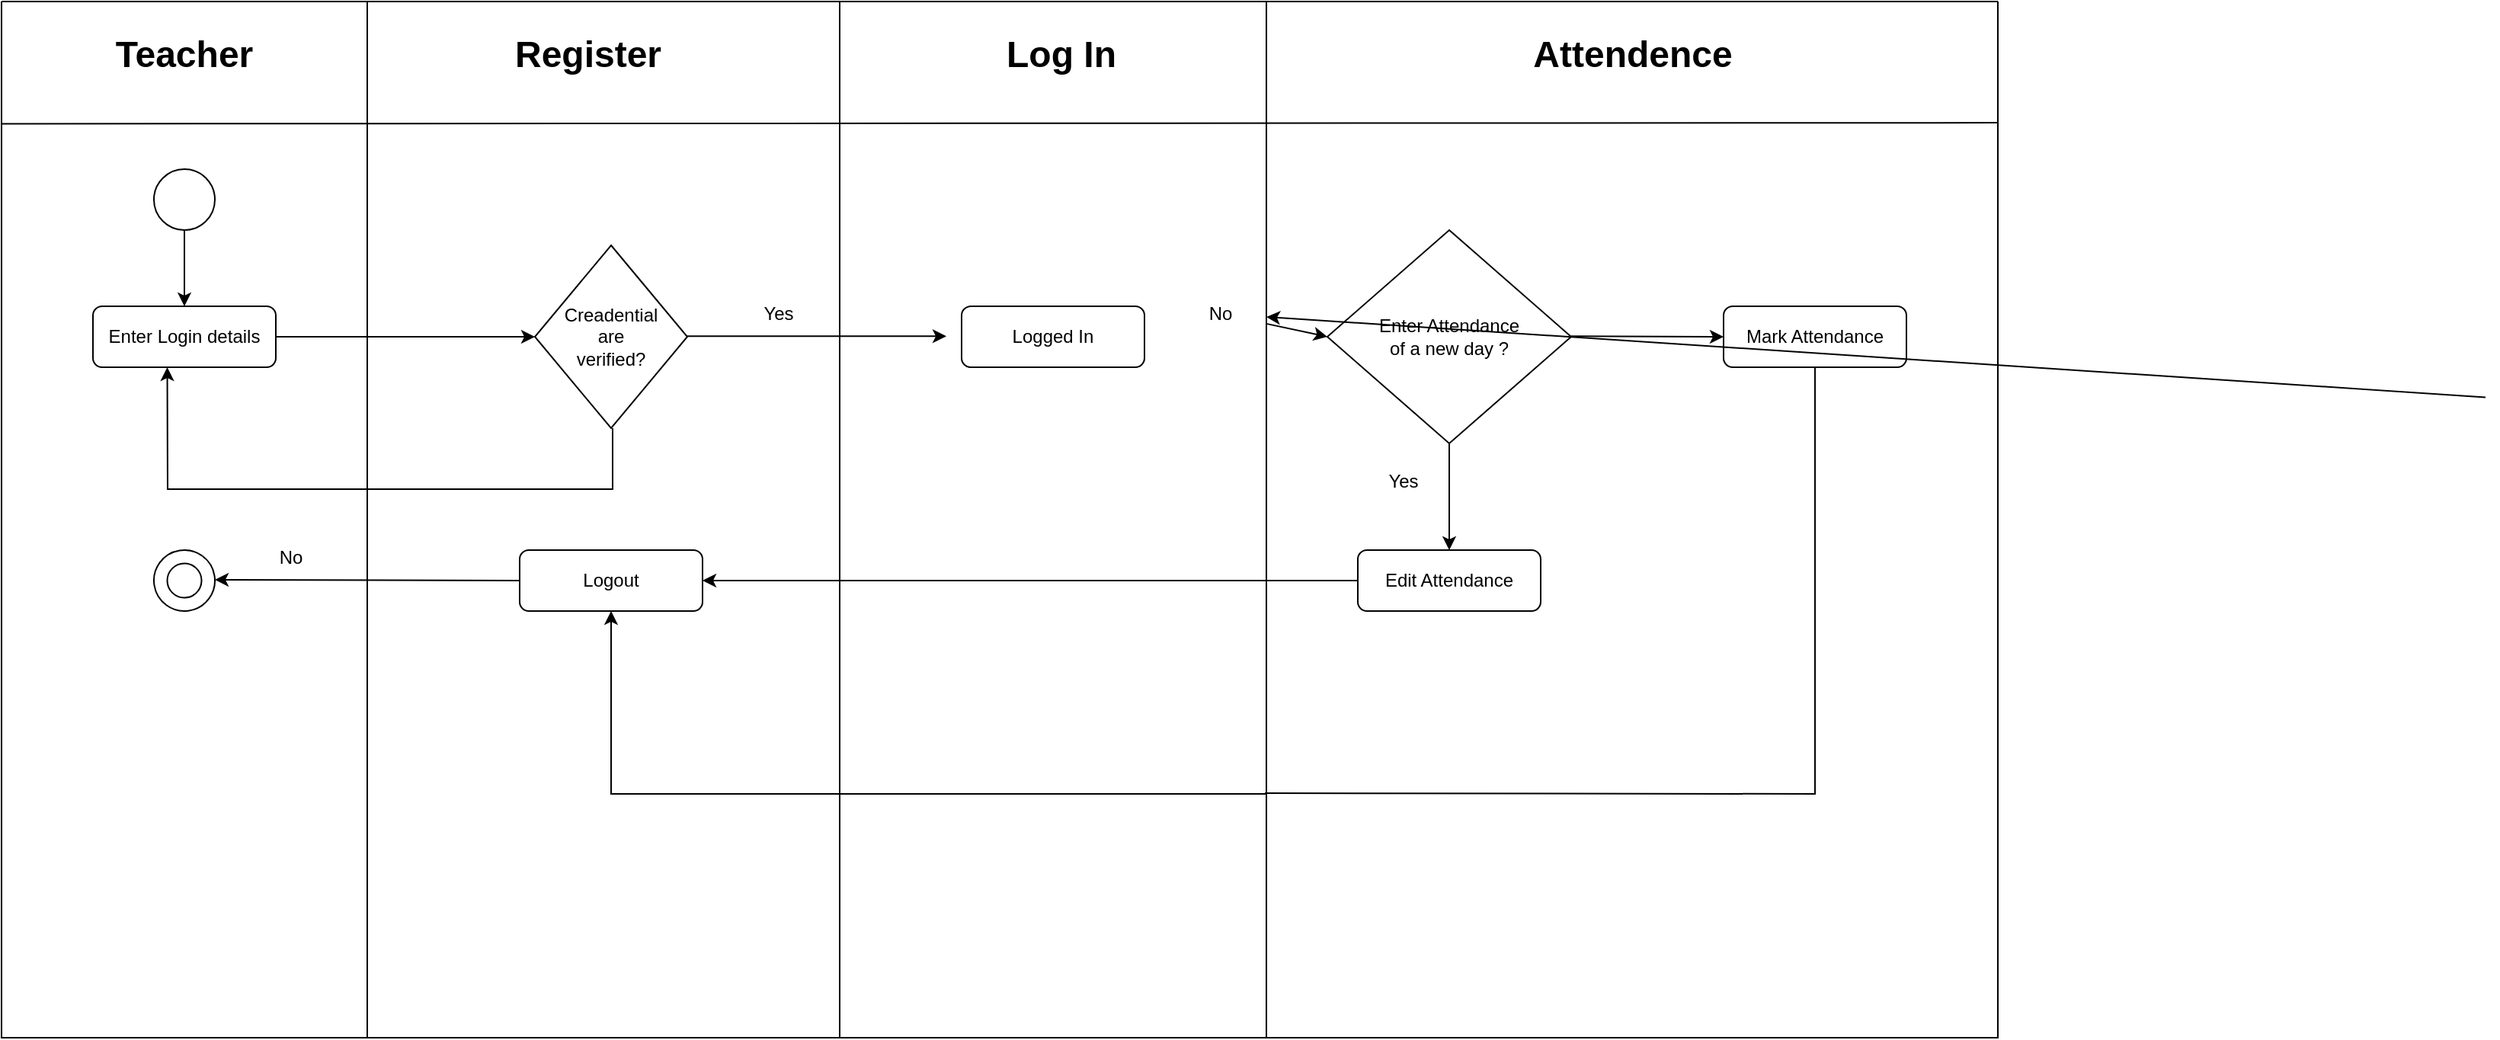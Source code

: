 <mxfile version="24.7.6">
  <diagram name="Page-1" id="WcLiDZRoHigOCiPdP-Bu">
    <mxGraphModel dx="2345" dy="1044" grid="1" gridSize="10" guides="1" tooltips="1" connect="1" arrows="1" fold="1" page="1" pageScale="1" pageWidth="850" pageHeight="1100" math="0" shadow="0">
      <root>
        <mxCell id="0" />
        <mxCell id="1" parent="0" />
        <mxCell id="eJE-1vy0BPA9-uOSIHRL-4" value="" style="swimlane;startSize=0;" parent="1" vertex="1">
          <mxGeometry x="600" y="40" width="280" height="680" as="geometry" />
        </mxCell>
        <mxCell id="eJE-1vy0BPA9-uOSIHRL-10" value="&lt;font style=&quot;font-size: 24px;&quot;&gt;&lt;b&gt;Log In&lt;/b&gt;&lt;/font&gt;" style="text;strokeColor=none;align=center;fillColor=none;html=1;verticalAlign=middle;whiteSpace=wrap;rounded=0;" parent="eJE-1vy0BPA9-uOSIHRL-4" vertex="1">
          <mxGeometry x="107.5" y="20" width="75" height="30" as="geometry" />
        </mxCell>
        <mxCell id="7il9y1vP-X-5pGFPCL7i-6" value="" style="rounded=1;whiteSpace=wrap;html=1;" vertex="1" parent="eJE-1vy0BPA9-uOSIHRL-4">
          <mxGeometry x="80" y="200" width="120" height="40" as="geometry" />
        </mxCell>
        <mxCell id="7il9y1vP-X-5pGFPCL7i-7" value="Logged In" style="text;strokeColor=none;align=center;fillColor=none;html=1;verticalAlign=middle;whiteSpace=wrap;rounded=0;" vertex="1" parent="eJE-1vy0BPA9-uOSIHRL-4">
          <mxGeometry x="110" y="205" width="60" height="30" as="geometry" />
        </mxCell>
        <mxCell id="eJE-1vy0BPA9-uOSIHRL-7" value="" style="endArrow=none;html=1;rounded=0;exitX=0;exitY=0.118;exitDx=0;exitDy=0;exitPerimeter=0;entryX=1;entryY=0.117;entryDx=0;entryDy=0;entryPerimeter=0;" parent="1" source="eJE-1vy0BPA9-uOSIHRL-2" target="eJE-1vy0BPA9-uOSIHRL-6" edge="1">
          <mxGeometry width="50" height="50" relative="1" as="geometry">
            <mxPoint x="410" y="170" as="sourcePoint" />
            <mxPoint x="1370" y="116" as="targetPoint" />
          </mxGeometry>
        </mxCell>
        <mxCell id="eJE-1vy0BPA9-uOSIHRL-3" value="" style="swimlane;startSize=0;" parent="1" vertex="1">
          <mxGeometry x="290" y="40" width="310" height="680" as="geometry" />
        </mxCell>
        <mxCell id="eJE-1vy0BPA9-uOSIHRL-9" value="&lt;font style=&quot;font-size: 24px;&quot;&gt;&lt;b&gt;Register&lt;/b&gt;&lt;/font&gt;" style="text;strokeColor=none;align=center;fillColor=none;html=1;verticalAlign=middle;whiteSpace=wrap;rounded=0;" parent="eJE-1vy0BPA9-uOSIHRL-3" vertex="1">
          <mxGeometry x="115" y="20" width="60" height="30" as="geometry" />
        </mxCell>
        <mxCell id="7il9y1vP-X-5pGFPCL7i-1" value="" style="rhombus;whiteSpace=wrap;html=1;rounded=0;" vertex="1" parent="eJE-1vy0BPA9-uOSIHRL-3">
          <mxGeometry x="110" y="160" width="100" height="120" as="geometry" />
        </mxCell>
        <mxCell id="7il9y1vP-X-5pGFPCL7i-3" value="Creadential&lt;div&gt;are verified?&lt;/div&gt;" style="text;strokeColor=none;align=center;fillColor=none;html=1;verticalAlign=middle;whiteSpace=wrap;rounded=0;" vertex="1" parent="eJE-1vy0BPA9-uOSIHRL-3">
          <mxGeometry x="130" y="205" width="60" height="30" as="geometry" />
        </mxCell>
        <mxCell id="7il9y1vP-X-5pGFPCL7i-4" value="" style="endArrow=classic;html=1;rounded=1;entryX=0;entryY=0.5;entryDx=0;entryDy=0;" edge="1" parent="eJE-1vy0BPA9-uOSIHRL-3">
          <mxGeometry width="50" height="50" relative="1" as="geometry">
            <mxPoint x="210" y="219.67" as="sourcePoint" />
            <mxPoint x="380" y="219.67" as="targetPoint" />
          </mxGeometry>
        </mxCell>
        <mxCell id="eJE-1vy0BPA9-uOSIHRL-2" value="" style="swimlane;startSize=0;" parent="eJE-1vy0BPA9-uOSIHRL-3" vertex="1">
          <mxGeometry x="-240" width="550" height="680" as="geometry" />
        </mxCell>
        <mxCell id="eJE-1vy0BPA9-uOSIHRL-8" value="&lt;font style=&quot;font-size: 24px;&quot;&gt;&lt;b&gt;Teacher&lt;/b&gt;&lt;/font&gt;" style="text;strokeColor=none;align=center;fillColor=none;html=1;verticalAlign=middle;whiteSpace=wrap;rounded=0;" parent="eJE-1vy0BPA9-uOSIHRL-2" vertex="1">
          <mxGeometry x="90" y="20" width="60" height="30" as="geometry" />
        </mxCell>
        <mxCell id="eJE-1vy0BPA9-uOSIHRL-12" value="" style="ellipse;whiteSpace=wrap;html=1;aspect=fixed;" parent="eJE-1vy0BPA9-uOSIHRL-2" vertex="1">
          <mxGeometry x="100" y="110" width="40" height="40" as="geometry" />
        </mxCell>
        <mxCell id="eJE-1vy0BPA9-uOSIHRL-17" value="" style="rounded=1;whiteSpace=wrap;html=1;" parent="eJE-1vy0BPA9-uOSIHRL-2" vertex="1">
          <mxGeometry x="60" y="200" width="120" height="40" as="geometry" />
        </mxCell>
        <mxCell id="eJE-1vy0BPA9-uOSIHRL-18" value="Enter Login details" style="text;strokeColor=none;align=center;fillColor=none;html=1;verticalAlign=middle;whiteSpace=wrap;rounded=0;" parent="eJE-1vy0BPA9-uOSIHRL-2" vertex="1">
          <mxGeometry x="60" y="205" width="120" height="30" as="geometry" />
        </mxCell>
        <mxCell id="eJE-1vy0BPA9-uOSIHRL-19" value="" style="endArrow=classic;html=1;rounded=0;exitX=0.5;exitY=1;exitDx=0;exitDy=0;entryX=0.5;entryY=0;entryDx=0;entryDy=0;" parent="eJE-1vy0BPA9-uOSIHRL-2" source="eJE-1vy0BPA9-uOSIHRL-12" target="eJE-1vy0BPA9-uOSIHRL-17" edge="1">
          <mxGeometry width="50" height="50" relative="1" as="geometry">
            <mxPoint x="130" y="380" as="sourcePoint" />
            <mxPoint x="120" y="190" as="targetPoint" />
          </mxGeometry>
        </mxCell>
        <mxCell id="7il9y1vP-X-5pGFPCL7i-17" value="" style="rounded=1;whiteSpace=wrap;html=1;" vertex="1" parent="eJE-1vy0BPA9-uOSIHRL-2">
          <mxGeometry x="340" y="360" width="120" height="40" as="geometry" />
        </mxCell>
        <mxCell id="7il9y1vP-X-5pGFPCL7i-18" value="Logout" style="text;strokeColor=none;align=center;fillColor=none;html=1;verticalAlign=middle;whiteSpace=wrap;rounded=0;" vertex="1" parent="eJE-1vy0BPA9-uOSIHRL-2">
          <mxGeometry x="350" y="365" width="100" height="30" as="geometry" />
        </mxCell>
        <mxCell id="7il9y1vP-X-5pGFPCL7i-31" value="" style="ellipse;whiteSpace=wrap;html=1;aspect=fixed;" vertex="1" parent="eJE-1vy0BPA9-uOSIHRL-2">
          <mxGeometry x="108.75" y="368.75" width="22.5" height="22.5" as="geometry" />
        </mxCell>
        <mxCell id="7il9y1vP-X-5pGFPCL7i-35" value="" style="verticalLabelPosition=bottom;verticalAlign=top;html=1;shape=mxgraph.basic.arc;startAngle=0.101;endAngle=0.1;rounded=1;" vertex="1" parent="eJE-1vy0BPA9-uOSIHRL-2">
          <mxGeometry x="100" y="360" width="40" height="40" as="geometry" />
        </mxCell>
        <mxCell id="7il9y1vP-X-5pGFPCL7i-36" value="" style="endArrow=classic;html=1;rounded=1;entryX=1;entryY=0.5;entryDx=0;entryDy=0;exitX=0;exitY=0.5;exitDx=0;exitDy=0;" edge="1" parent="eJE-1vy0BPA9-uOSIHRL-2" source="7il9y1vP-X-5pGFPCL7i-17">
          <mxGeometry width="50" height="50" relative="1" as="geometry">
            <mxPoint x="570" y="379.44" as="sourcePoint" />
            <mxPoint x="140" y="379.44" as="targetPoint" />
          </mxGeometry>
        </mxCell>
        <mxCell id="7il9y1vP-X-5pGFPCL7i-37" value="" style="endArrow=classic;html=1;rounded=0;entryX=0.5;entryY=1;entryDx=0;entryDy=0;" edge="1" parent="eJE-1vy0BPA9-uOSIHRL-2">
          <mxGeometry width="50" height="50" relative="1" as="geometry">
            <mxPoint x="240" y="320" as="sourcePoint" />
            <mxPoint x="108.75" y="240" as="targetPoint" />
            <Array as="points">
              <mxPoint x="109" y="320" />
            </Array>
          </mxGeometry>
        </mxCell>
        <mxCell id="7il9y1vP-X-5pGFPCL7i-38" value="" style="endArrow=none;html=1;rounded=0;exitX=0.5;exitY=1;exitDx=0;exitDy=0;" edge="1" parent="eJE-1vy0BPA9-uOSIHRL-2">
          <mxGeometry width="50" height="50" relative="1" as="geometry">
            <mxPoint x="401" y="280" as="sourcePoint" />
            <mxPoint x="240" y="320" as="targetPoint" />
            <Array as="points">
              <mxPoint x="401" y="320" />
            </Array>
          </mxGeometry>
        </mxCell>
        <mxCell id="7il9y1vP-X-5pGFPCL7i-40" value="Yes" style="text;strokeColor=none;align=center;fillColor=none;html=1;verticalAlign=middle;whiteSpace=wrap;rounded=0;" vertex="1" parent="eJE-1vy0BPA9-uOSIHRL-2">
          <mxGeometry x="480" y="190" width="60" height="30" as="geometry" />
        </mxCell>
        <mxCell id="7il9y1vP-X-5pGFPCL7i-44" value="No" style="text;strokeColor=none;align=center;fillColor=none;html=1;verticalAlign=middle;whiteSpace=wrap;rounded=0;" vertex="1" parent="eJE-1vy0BPA9-uOSIHRL-2">
          <mxGeometry x="160" y="350" width="60" height="30" as="geometry" />
        </mxCell>
        <mxCell id="7il9y1vP-X-5pGFPCL7i-2" value="" style="endArrow=classic;html=1;rounded=1;entryX=0;entryY=0.5;entryDx=0;entryDy=0;" edge="1" parent="eJE-1vy0BPA9-uOSIHRL-3" source="eJE-1vy0BPA9-uOSIHRL-18" target="7il9y1vP-X-5pGFPCL7i-1">
          <mxGeometry width="50" height="50" relative="1" as="geometry">
            <mxPoint x="90" y="200" as="sourcePoint" />
            <mxPoint x="140" y="150" as="targetPoint" />
          </mxGeometry>
        </mxCell>
        <mxCell id="7il9y1vP-X-5pGFPCL7i-19" value="" style="endArrow=classic;html=1;rounded=1;entryX=1;entryY=0.5;entryDx=0;entryDy=0;exitX=0;exitY=0.5;exitDx=0;exitDy=0;" edge="1" parent="1" source="7il9y1vP-X-5pGFPCL7i-14">
          <mxGeometry width="50" height="50" relative="1" as="geometry">
            <mxPoint x="620" y="450" as="sourcePoint" />
            <mxPoint x="510" y="420" as="targetPoint" />
          </mxGeometry>
        </mxCell>
        <mxCell id="eJE-1vy0BPA9-uOSIHRL-6" value="" style="swimlane;startSize=0;" parent="1" vertex="1">
          <mxGeometry x="880" y="40" width="480" height="680" as="geometry" />
        </mxCell>
        <mxCell id="eJE-1vy0BPA9-uOSIHRL-11" value="&lt;font style=&quot;font-size: 24px;&quot;&gt;&lt;b&gt;Attendence&lt;/b&gt;&lt;/font&gt;" style="text;strokeColor=none;align=center;fillColor=none;html=1;verticalAlign=middle;whiteSpace=wrap;rounded=0;" parent="eJE-1vy0BPA9-uOSIHRL-6" vertex="1">
          <mxGeometry x="202.5" y="20" width="75" height="30" as="geometry" />
        </mxCell>
        <mxCell id="7il9y1vP-X-5pGFPCL7i-8" value="" style="endArrow=classic;html=1;rounded=1;" edge="1" parent="eJE-1vy0BPA9-uOSIHRL-6" source="7il9y1vP-X-5pGFPCL7i-42">
          <mxGeometry width="50" height="50" relative="1" as="geometry">
            <mxPoint x="-80" y="219.74" as="sourcePoint" />
            <mxPoint x="40" y="220" as="targetPoint" />
          </mxGeometry>
        </mxCell>
        <mxCell id="7il9y1vP-X-5pGFPCL7i-9" value="" style="rhombus;whiteSpace=wrap;html=1;rounded=0;" vertex="1" parent="eJE-1vy0BPA9-uOSIHRL-6">
          <mxGeometry x="40" y="150" width="160" height="140" as="geometry" />
        </mxCell>
        <mxCell id="7il9y1vP-X-5pGFPCL7i-10" value="Enter Attendance&lt;div&gt;of a new day ?&lt;/div&gt;" style="text;strokeColor=none;align=center;fillColor=none;html=1;verticalAlign=middle;whiteSpace=wrap;rounded=0;" vertex="1" parent="eJE-1vy0BPA9-uOSIHRL-6">
          <mxGeometry x="55" y="205" width="130" height="30" as="geometry" />
        </mxCell>
        <mxCell id="7il9y1vP-X-5pGFPCL7i-11" value="" style="rounded=1;whiteSpace=wrap;html=1;" vertex="1" parent="eJE-1vy0BPA9-uOSIHRL-6">
          <mxGeometry x="300" y="200" width="120" height="40" as="geometry" />
        </mxCell>
        <mxCell id="7il9y1vP-X-5pGFPCL7i-12" value="Mark Attendance" style="text;strokeColor=none;align=center;fillColor=none;html=1;verticalAlign=middle;whiteSpace=wrap;rounded=0;" vertex="1" parent="eJE-1vy0BPA9-uOSIHRL-6">
          <mxGeometry x="310" y="205" width="100" height="30" as="geometry" />
        </mxCell>
        <mxCell id="7il9y1vP-X-5pGFPCL7i-13" value="" style="endArrow=classic;html=1;rounded=1;entryX=0;entryY=0.5;entryDx=0;entryDy=0;" edge="1" parent="eJE-1vy0BPA9-uOSIHRL-6" target="7il9y1vP-X-5pGFPCL7i-11">
          <mxGeometry width="50" height="50" relative="1" as="geometry">
            <mxPoint x="200" y="219.63" as="sourcePoint" />
            <mxPoint x="290" y="220" as="targetPoint" />
          </mxGeometry>
        </mxCell>
        <mxCell id="7il9y1vP-X-5pGFPCL7i-14" value="" style="rounded=1;whiteSpace=wrap;html=1;" vertex="1" parent="eJE-1vy0BPA9-uOSIHRL-6">
          <mxGeometry x="60" y="360" width="120" height="40" as="geometry" />
        </mxCell>
        <mxCell id="7il9y1vP-X-5pGFPCL7i-15" value="Edit Attendance" style="text;strokeColor=none;align=center;fillColor=none;html=1;verticalAlign=middle;whiteSpace=wrap;rounded=0;" vertex="1" parent="eJE-1vy0BPA9-uOSIHRL-6">
          <mxGeometry x="70" y="365" width="100" height="30" as="geometry" />
        </mxCell>
        <mxCell id="7il9y1vP-X-5pGFPCL7i-16" value="" style="endArrow=classic;html=1;rounded=1;exitX=0.5;exitY=1;exitDx=0;exitDy=0;" edge="1" parent="eJE-1vy0BPA9-uOSIHRL-6" source="7il9y1vP-X-5pGFPCL7i-9">
          <mxGeometry width="50" height="50" relative="1" as="geometry">
            <mxPoint x="240" y="403.33" as="sourcePoint" />
            <mxPoint x="120.0" y="359.997" as="targetPoint" />
            <Array as="points" />
          </mxGeometry>
        </mxCell>
        <mxCell id="7il9y1vP-X-5pGFPCL7i-28" value="" style="endArrow=none;html=1;rounded=0;exitX=0.5;exitY=1;exitDx=0;exitDy=0;entryX=-0.002;entryY=0.764;entryDx=0;entryDy=0;entryPerimeter=0;" edge="1" parent="eJE-1vy0BPA9-uOSIHRL-6" source="7il9y1vP-X-5pGFPCL7i-11" target="eJE-1vy0BPA9-uOSIHRL-6">
          <mxGeometry width="50" height="50" relative="1" as="geometry">
            <mxPoint x="230" y="330" as="sourcePoint" />
            <mxPoint x="280" y="280" as="targetPoint" />
            <Array as="points">
              <mxPoint x="360" y="520" />
            </Array>
          </mxGeometry>
        </mxCell>
        <mxCell id="7il9y1vP-X-5pGFPCL7i-41" value="Yes" style="text;strokeColor=none;align=center;fillColor=none;html=1;verticalAlign=middle;whiteSpace=wrap;rounded=0;" vertex="1" parent="eJE-1vy0BPA9-uOSIHRL-6">
          <mxGeometry x="60" y="300" width="60" height="30" as="geometry" />
        </mxCell>
        <mxCell id="7il9y1vP-X-5pGFPCL7i-43" value="" style="endArrow=classic;html=1;rounded=1;" edge="1" parent="eJE-1vy0BPA9-uOSIHRL-6" target="7il9y1vP-X-5pGFPCL7i-42">
          <mxGeometry width="50" height="50" relative="1" as="geometry">
            <mxPoint x="800" y="259.74" as="sourcePoint" />
            <mxPoint x="920" y="260" as="targetPoint" />
          </mxGeometry>
        </mxCell>
        <mxCell id="7il9y1vP-X-5pGFPCL7i-42" value="No" style="text;strokeColor=none;align=center;fillColor=none;html=1;verticalAlign=middle;whiteSpace=wrap;rounded=0;" vertex="1" parent="eJE-1vy0BPA9-uOSIHRL-6">
          <mxGeometry x="-60" y="190" width="60" height="30" as="geometry" />
        </mxCell>
        <mxCell id="7il9y1vP-X-5pGFPCL7i-29" value="" style="endArrow=classic;html=1;rounded=0;entryX=0.5;entryY=1;entryDx=0;entryDy=0;" edge="1" parent="1" target="7il9y1vP-X-5pGFPCL7i-17">
          <mxGeometry width="50" height="50" relative="1" as="geometry">
            <mxPoint x="880" y="560" as="sourcePoint" />
            <mxPoint x="550" y="490" as="targetPoint" />
            <Array as="points">
              <mxPoint x="450" y="560" />
            </Array>
          </mxGeometry>
        </mxCell>
      </root>
    </mxGraphModel>
  </diagram>
</mxfile>
